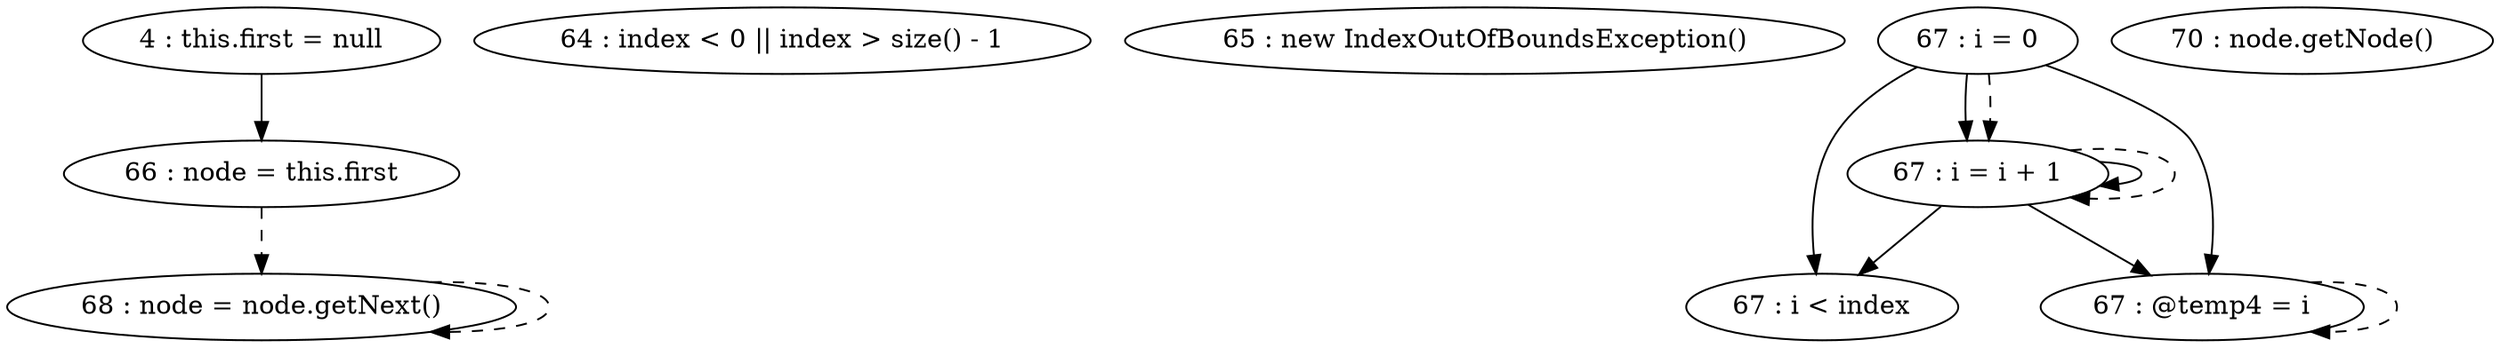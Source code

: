 digraph G {
"4 : this.first = null"
"4 : this.first = null" -> "66 : node = this.first"
"64 : index < 0 || index > size() - 1"
"65 : new IndexOutOfBoundsException()"
"66 : node = this.first"
"66 : node = this.first" -> "68 : node = node.getNext()" [style=dashed]
"67 : i = 0"
"67 : i = 0" -> "67 : i < index"
"67 : i = 0" -> "67 : @temp4 = i"
"67 : i = 0" -> "67 : i = i + 1"
"67 : i = 0" -> "67 : i = i + 1" [style=dashed]
"67 : i < index"
"68 : node = node.getNext()"
"68 : node = node.getNext()" -> "68 : node = node.getNext()" [style=dashed]
"67 : @temp4 = i"
"67 : @temp4 = i" -> "67 : @temp4 = i" [style=dashed]
"67 : i = i + 1"
"67 : i = i + 1" -> "67 : i < index"
"67 : i = i + 1" -> "67 : @temp4 = i"
"67 : i = i + 1" -> "67 : i = i + 1"
"67 : i = i + 1" -> "67 : i = i + 1" [style=dashed]
"70 : node.getNode()"
}